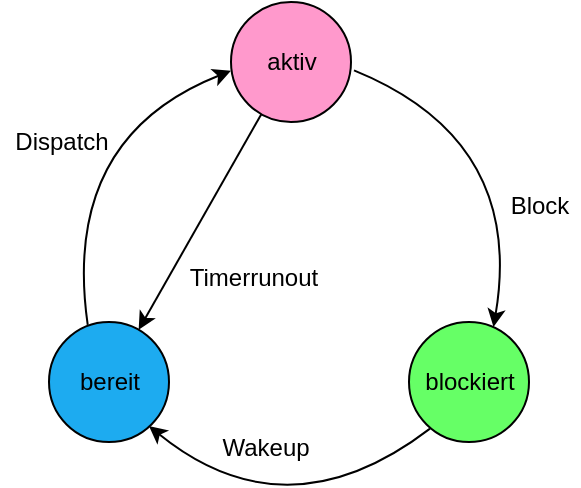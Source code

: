 <mxfile version="11.3.0" type="device" pages="1"><diagram id="9MI0dedmzDmFGcjmatN7" name="Page-1"><mxGraphModel dx="853" dy="494" grid="1" gridSize="10" guides="1" tooltips="1" connect="1" arrows="1" fold="1" page="1" pageScale="1" pageWidth="827" pageHeight="1169" math="0" shadow="0"><root><mxCell id="0"/><mxCell id="1" parent="0"/><mxCell id="BqkSyHtYpwR0HROi_Ya6-1" value="aktiv" style="ellipse;whiteSpace=wrap;html=1;aspect=fixed;fillColor=#FF99CC;" vertex="1" parent="1"><mxGeometry x="144.5" y="32" width="60" height="60" as="geometry"/></mxCell><mxCell id="BqkSyHtYpwR0HROi_Ya6-2" value="blockiert" style="ellipse;whiteSpace=wrap;html=1;aspect=fixed;fillColor=#66FF66;" vertex="1" parent="1"><mxGeometry x="233.5" y="192" width="60" height="60" as="geometry"/></mxCell><mxCell id="BqkSyHtYpwR0HROi_Ya6-3" value="bereit" style="ellipse;whiteSpace=wrap;html=1;aspect=fixed;fillColor=#1DABF0;" vertex="1" parent="1"><mxGeometry x="53.5" y="192" width="60" height="60" as="geometry"/></mxCell><mxCell id="BqkSyHtYpwR0HROi_Ya6-5" value="" style="curved=1;endArrow=classic;html=1;exitX=0.016;exitY=0.626;exitDx=0;exitDy=0;exitPerimeter=0;entryX=0.357;entryY=0.021;entryDx=0;entryDy=0;entryPerimeter=0;" edge="1" parent="1"><mxGeometry width="50" height="50" relative="1" as="geometry"><mxPoint x="72.86" y="193.46" as="sourcePoint"/><mxPoint x="144.47" y="66.41" as="targetPoint"/><Array as="points"><mxPoint x="59.5" y="100"/></Array></mxGeometry></mxCell><mxCell id="BqkSyHtYpwR0HROi_Ya6-7" value="" style="curved=1;endArrow=classic;html=1;exitX=0.65;exitY=0.02;exitDx=0;exitDy=0;exitPerimeter=0;entryX=0.704;entryY=0.041;entryDx=0;entryDy=0;entryPerimeter=0;" edge="1" parent="1" target="BqkSyHtYpwR0HROi_Ya6-2"><mxGeometry width="50" height="50" relative="1" as="geometry"><mxPoint x="206" y="66.2" as="sourcePoint"/><mxPoint x="154.47" y="76.41" as="targetPoint"/><Array as="points"><mxPoint x="291.5" y="101"/></Array></mxGeometry></mxCell><mxCell id="BqkSyHtYpwR0HROi_Ya6-8" value="" style="curved=1;endArrow=none;html=1;exitX=0.833;exitY=0.867;exitDx=0;exitDy=0;exitPerimeter=0;entryX=0.831;entryY=0.873;entryDx=0;entryDy=0;entryPerimeter=0;startArrow=classic;startFill=1;endFill=0;" edge="1" parent="1" source="BqkSyHtYpwR0HROi_Ya6-3"><mxGeometry width="50" height="50" relative="1" as="geometry"><mxPoint x="92.86" y="213.46" as="sourcePoint"/><mxPoint x="244.01" y="245.33" as="targetPoint"/><Array as="points"><mxPoint x="172.5" y="300"/></Array></mxGeometry></mxCell><mxCell id="BqkSyHtYpwR0HROi_Ya6-9" value="" style="endArrow=classic;html=1;" edge="1" parent="1" source="BqkSyHtYpwR0HROi_Ya6-1" target="BqkSyHtYpwR0HROi_Ya6-3"><mxGeometry width="50" height="50" relative="1" as="geometry"><mxPoint x="159.5" y="70" as="sourcePoint"/><mxPoint x="29.5" y="292" as="targetPoint"/></mxGeometry></mxCell><mxCell id="BqkSyHtYpwR0HROi_Ya6-10" value="Block" style="text;html=1;strokeColor=none;fillColor=none;align=center;verticalAlign=middle;whiteSpace=wrap;rounded=0;" vertex="1" parent="1"><mxGeometry x="278.5" y="124" width="40" height="20" as="geometry"/></mxCell><mxCell id="BqkSyHtYpwR0HROi_Ya6-11" value="Wakeup" style="text;html=1;strokeColor=none;fillColor=none;align=center;verticalAlign=middle;whiteSpace=wrap;rounded=0;" vertex="1" parent="1"><mxGeometry x="141.5" y="245" width="40" height="20" as="geometry"/></mxCell><mxCell id="BqkSyHtYpwR0HROi_Ya6-12" value="Dispatch" style="text;html=1;strokeColor=none;fillColor=none;align=center;verticalAlign=middle;whiteSpace=wrap;rounded=0;" vertex="1" parent="1"><mxGeometry x="29.5" y="92" width="60" height="20" as="geometry"/></mxCell><mxCell id="BqkSyHtYpwR0HROi_Ya6-15" value="Timerrunout" style="text;html=1;strokeColor=none;fillColor=none;align=center;verticalAlign=middle;whiteSpace=wrap;rounded=0;" vertex="1" parent="1"><mxGeometry x="117.5" y="159.5" width="76" height="20" as="geometry"/></mxCell></root></mxGraphModel></diagram></mxfile>